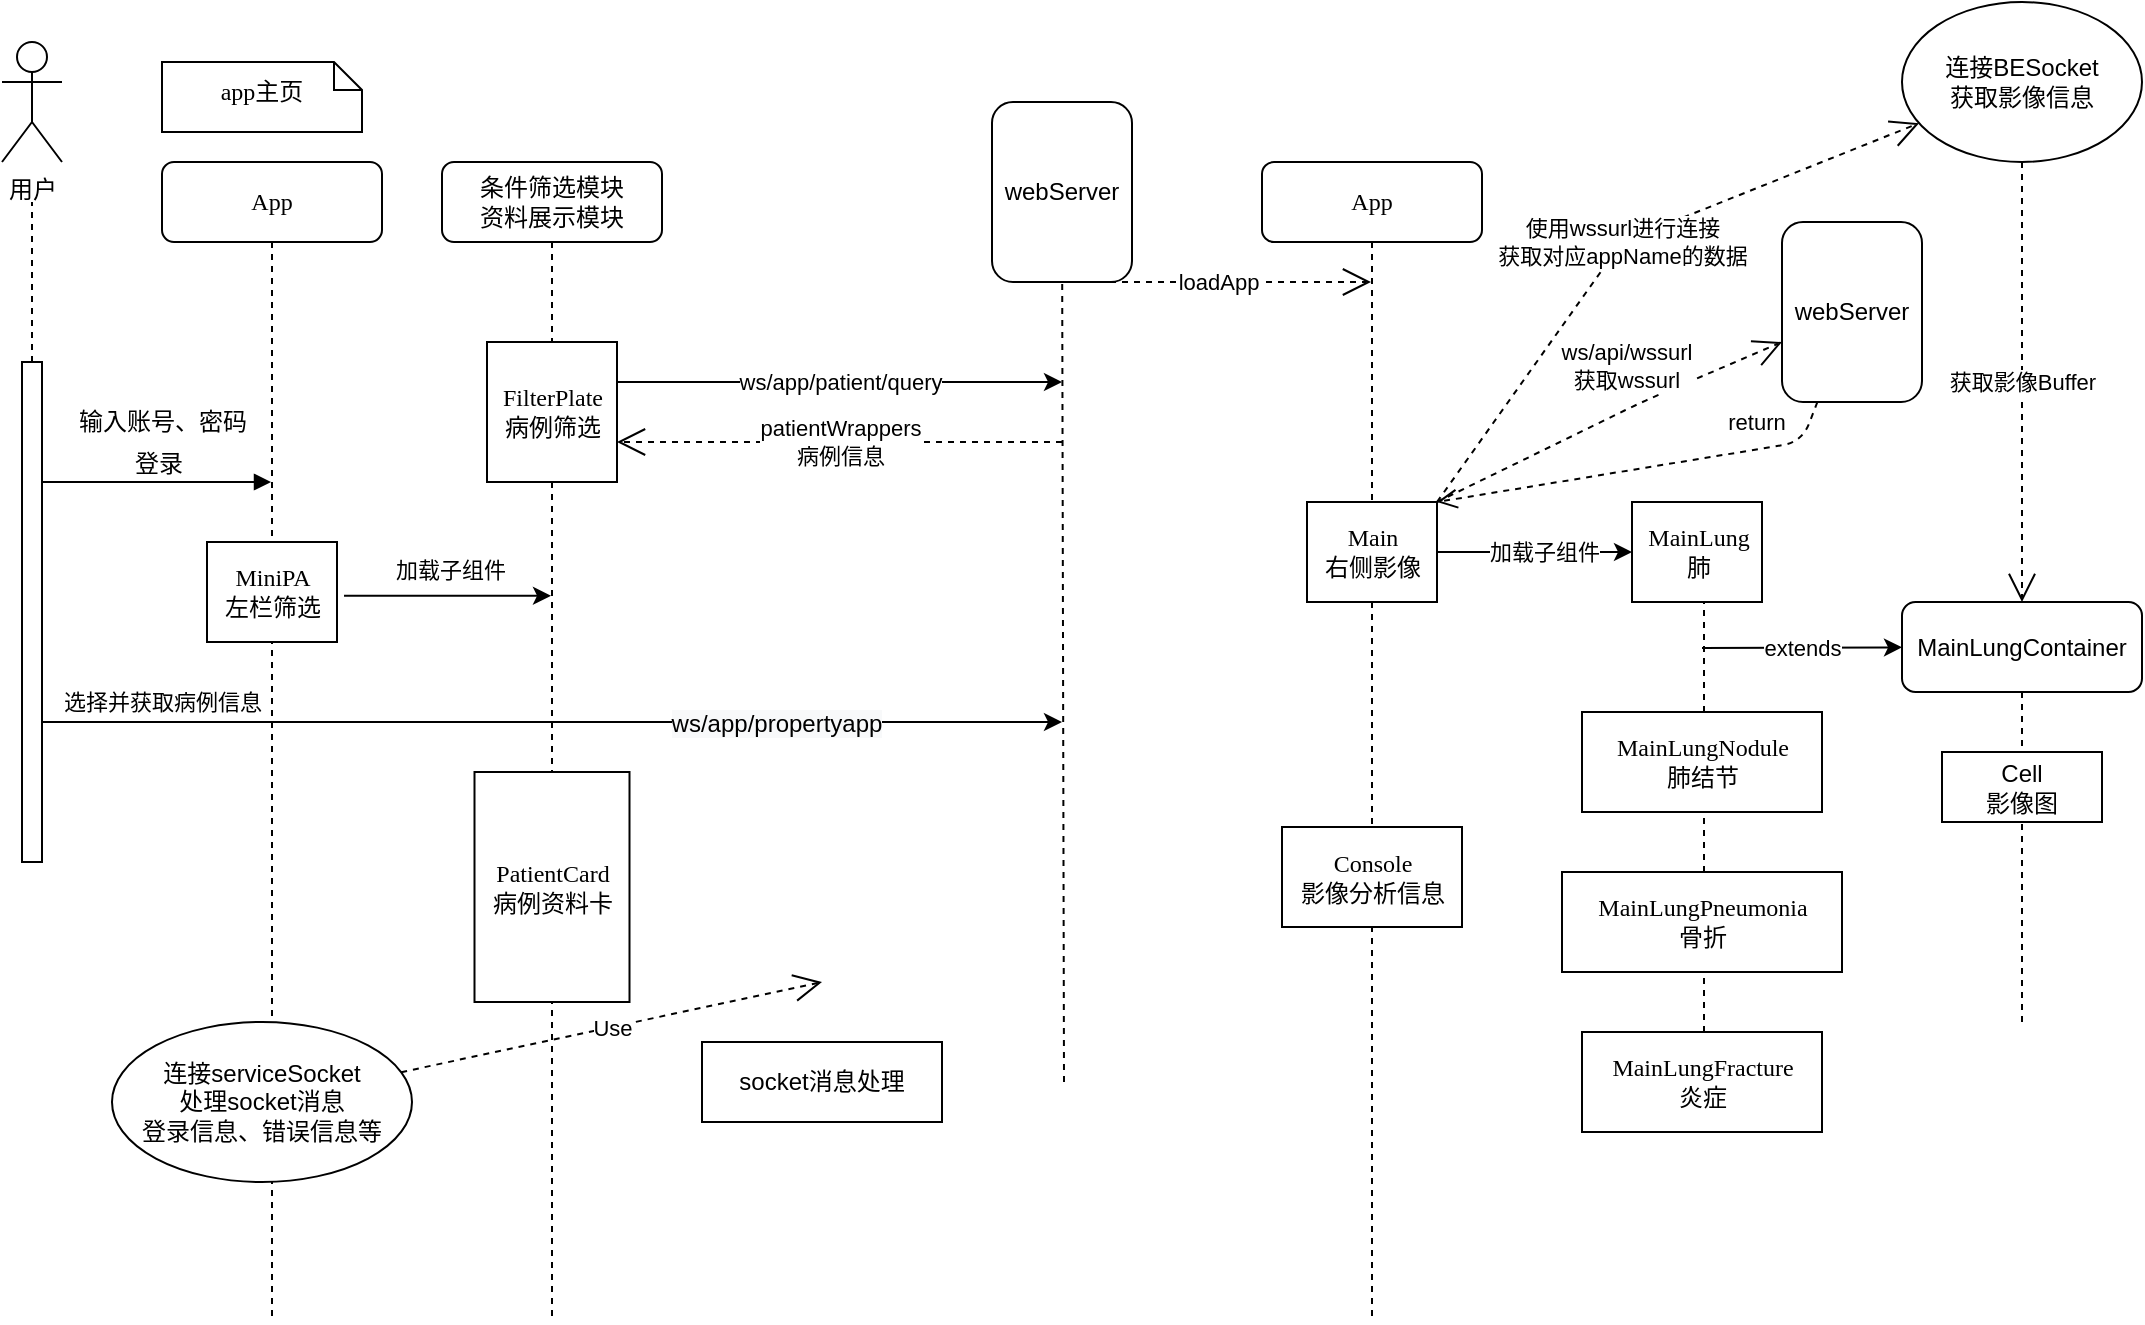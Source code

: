 <mxfile version="14.9.0" type="github">
  <diagram name="Page-1" id="13e1069c-82ec-6db2-03f1-153e76fe0fe0">
    <mxGraphModel dx="1154" dy="594" grid="1" gridSize="10" guides="1" tooltips="1" connect="1" arrows="1" fold="1" page="1" pageScale="1" pageWidth="1100" pageHeight="850" background="none" math="0" shadow="0">
      <root>
        <mxCell id="0" />
        <mxCell id="1" parent="0" />
        <mxCell id="7baba1c4bc27f4b0-2" value="条件筛选模块&lt;br&gt;资料展示模块" style="shape=umlLifeline;perimeter=lifelinePerimeter;whiteSpace=wrap;html=1;container=1;collapsible=0;recursiveResize=0;outlineConnect=0;rounded=1;shadow=0;comic=0;labelBackgroundColor=none;strokeWidth=1;fontFamily=Verdana;fontSize=12;align=center;" parent="1" vertex="1">
          <mxGeometry x="240" y="80" width="110" height="580" as="geometry" />
        </mxCell>
        <mxCell id="7baba1c4bc27f4b0-10" value="FilterPlate&lt;br&gt;病例筛选" style="html=1;points=[];perimeter=orthogonalPerimeter;rounded=0;shadow=0;comic=0;labelBackgroundColor=none;strokeWidth=1;fontFamily=Verdana;fontSize=12;align=center;" parent="7baba1c4bc27f4b0-2" vertex="1">
          <mxGeometry x="22.5" y="90" width="65" height="70" as="geometry" />
        </mxCell>
        <mxCell id="7baba1c4bc27f4b0-8" value="App" style="shape=umlLifeline;perimeter=lifelinePerimeter;whiteSpace=wrap;html=1;container=1;collapsible=0;recursiveResize=0;outlineConnect=0;rounded=1;shadow=0;comic=0;labelBackgroundColor=none;strokeWidth=1;fontFamily=Verdana;fontSize=12;align=center;" parent="1" vertex="1">
          <mxGeometry x="100" y="80" width="110" height="580" as="geometry" />
        </mxCell>
        <mxCell id="7baba1c4bc27f4b0-9" value="MiniPA&lt;br&gt;左栏筛选" style="html=1;points=[];perimeter=orthogonalPerimeter;rounded=0;shadow=0;comic=0;labelBackgroundColor=none;strokeWidth=1;fontFamily=Verdana;fontSize=12;align=center;" parent="7baba1c4bc27f4b0-8" vertex="1">
          <mxGeometry x="22.5" y="190" width="65" height="50" as="geometry" />
        </mxCell>
        <mxCell id="7baba1c4bc27f4b0-40" value="app主页" style="shape=note;whiteSpace=wrap;html=1;size=14;verticalAlign=middle;align=center;spacingTop=-6;rounded=0;shadow=0;comic=0;labelBackgroundColor=none;strokeWidth=1;fontFamily=Verdana;fontSize=12;" parent="1" vertex="1">
          <mxGeometry x="100" y="30" width="100" height="35" as="geometry" />
        </mxCell>
        <mxCell id="CF_FWANQ5Wj2ceeT_asj-1" value="用户" style="shape=umlActor;verticalLabelPosition=bottom;verticalAlign=top;html=1;outlineConnect=0;" parent="1" vertex="1">
          <mxGeometry x="20" y="20" width="30" height="60" as="geometry" />
        </mxCell>
        <mxCell id="CF_FWANQ5Wj2ceeT_asj-2" value="" style="html=1;points=[];perimeter=orthogonalPerimeter;rounded=0;shadow=0;comic=0;labelBackgroundColor=none;strokeWidth=1;fontFamily=Verdana;fontSize=12;align=center;" parent="1" vertex="1">
          <mxGeometry x="30" y="180" width="10" height="250" as="geometry" />
        </mxCell>
        <mxCell id="CF_FWANQ5Wj2ceeT_asj-5" value="" style="endArrow=none;dashed=1;html=1;" parent="1" source="CF_FWANQ5Wj2ceeT_asj-2" edge="1">
          <mxGeometry width="50" height="50" relative="1" as="geometry">
            <mxPoint x="20" y="170" as="sourcePoint" />
            <mxPoint x="35" y="100" as="targetPoint" />
          </mxGeometry>
        </mxCell>
        <mxCell id="CF_FWANQ5Wj2ceeT_asj-6" value="登录" style="html=1;verticalAlign=bottom;endArrow=block;labelBackgroundColor=none;fontFamily=Verdana;fontSize=12;edgeStyle=elbowEdgeStyle;elbow=vertical;" parent="1" target="7baba1c4bc27f4b0-8" edge="1">
          <mxGeometry relative="1" as="geometry">
            <mxPoint x="40" y="240" as="sourcePoint" />
            <mxPoint x="120" y="250" as="targetPoint" />
            <Array as="points">
              <mxPoint x="100" y="240" />
              <mxPoint x="70" y="230" />
            </Array>
          </mxGeometry>
        </mxCell>
        <mxCell id="CF_FWANQ5Wj2ceeT_asj-11" value="输入账号、密码" style="text;html=1;align=center;verticalAlign=middle;resizable=0;points=[];autosize=1;strokeColor=none;" parent="1" vertex="1">
          <mxGeometry x="50" y="200" width="100" height="20" as="geometry" />
        </mxCell>
        <mxCell id="CF_FWANQ5Wj2ceeT_asj-12" value="" style="endArrow=classic;html=1;exitX=1.054;exitY=0.538;exitDx=0;exitDy=0;exitPerimeter=0;" parent="1" source="7baba1c4bc27f4b0-9" target="7baba1c4bc27f4b0-2" edge="1">
          <mxGeometry width="50" height="50" relative="1" as="geometry">
            <mxPoint x="310" y="230" as="sourcePoint" />
            <mxPoint x="360" y="180" as="targetPoint" />
          </mxGeometry>
        </mxCell>
        <mxCell id="CF_FWANQ5Wj2ceeT_asj-13" value="加载子组件" style="edgeLabel;html=1;align=center;verticalAlign=middle;resizable=0;points=[];" parent="CF_FWANQ5Wj2ceeT_asj-12" vertex="1" connectable="0">
          <mxGeometry x="0.298" y="-3" relative="1" as="geometry">
            <mxPoint x="-14" y="-16" as="offset" />
          </mxGeometry>
        </mxCell>
        <mxCell id="CF_FWANQ5Wj2ceeT_asj-14" value="PatientCard&lt;br&gt;病例资料卡" style="html=1;points=[];perimeter=orthogonalPerimeter;rounded=0;shadow=0;comic=0;labelBackgroundColor=none;strokeWidth=1;fontFamily=Verdana;fontSize=12;align=center;" parent="1" vertex="1">
          <mxGeometry x="256.25" y="385" width="77.5" height="115" as="geometry" />
        </mxCell>
        <mxCell id="CF_FWANQ5Wj2ceeT_asj-16" value="ws/app/patient/query" style="endArrow=classic;html=1;startArrow=none;" parent="1" source="7baba1c4bc27f4b0-10" edge="1">
          <mxGeometry width="50" height="50" relative="1" as="geometry">
            <mxPoint x="390" y="137.353" as="sourcePoint" />
            <mxPoint x="550" y="190" as="targetPoint" />
          </mxGeometry>
        </mxCell>
        <mxCell id="CF_FWANQ5Wj2ceeT_asj-18" value="webServer" style="rounded=1;whiteSpace=wrap;html=1;gradientColor=none;align=center;verticalAlign=middle;" parent="1" vertex="1">
          <mxGeometry x="515" y="50" width="70" height="90" as="geometry" />
        </mxCell>
        <mxCell id="GgmhdhTbTPwPxOHPuyEN-7" value="App" style="shape=umlLifeline;perimeter=lifelinePerimeter;whiteSpace=wrap;html=1;container=1;collapsible=0;recursiveResize=0;outlineConnect=0;rounded=1;shadow=0;comic=0;labelBackgroundColor=none;strokeWidth=1;fontFamily=Verdana;fontSize=12;align=center;" vertex="1" parent="1">
          <mxGeometry x="650" y="80" width="110" height="580" as="geometry" />
        </mxCell>
        <mxCell id="GgmhdhTbTPwPxOHPuyEN-8" value="Console&lt;br&gt;影像分析信息" style="html=1;points=[];perimeter=orthogonalPerimeter;rounded=0;shadow=0;comic=0;labelBackgroundColor=none;strokeWidth=1;fontFamily=Verdana;fontSize=12;align=center;" vertex="1" parent="GgmhdhTbTPwPxOHPuyEN-7">
          <mxGeometry x="10" y="332.5" width="90" height="50" as="geometry" />
        </mxCell>
        <mxCell id="GgmhdhTbTPwPxOHPuyEN-9" value="Main&lt;br&gt;右侧影像" style="html=1;points=[];perimeter=orthogonalPerimeter;rounded=0;shadow=0;comic=0;labelBackgroundColor=none;strokeWidth=1;fontFamily=Verdana;fontSize=12;align=center;" vertex="1" parent="1">
          <mxGeometry x="672.5" y="250" width="65" height="50" as="geometry" />
        </mxCell>
        <mxCell id="GgmhdhTbTPwPxOHPuyEN-19" value="loadApp" style="endArrow=open;endSize=12;dashed=1;html=1;exitX=0.5;exitY=1;exitDx=0;exitDy=0;" edge="1" parent="1" source="CF_FWANQ5Wj2ceeT_asj-18" target="GgmhdhTbTPwPxOHPuyEN-7">
          <mxGeometry width="160" relative="1" as="geometry">
            <mxPoint x="450" y="270" as="sourcePoint" />
            <mxPoint x="700" y="180" as="targetPoint" />
          </mxGeometry>
        </mxCell>
        <mxCell id="GgmhdhTbTPwPxOHPuyEN-20" value="连接BESocket&lt;br&gt;获取影像信息" style="ellipse;whiteSpace=wrap;html=1;" vertex="1" parent="1">
          <mxGeometry x="970" width="120" height="80" as="geometry" />
        </mxCell>
        <mxCell id="GgmhdhTbTPwPxOHPuyEN-23" value="webServer" style="rounded=1;whiteSpace=wrap;html=1;gradientColor=none;align=center;verticalAlign=middle;" vertex="1" parent="1">
          <mxGeometry x="910" y="110" width="70" height="90" as="geometry" />
        </mxCell>
        <mxCell id="GgmhdhTbTPwPxOHPuyEN-24" value="ws/api/wssurl&lt;br&gt;获取wssurl" style="endArrow=open;endSize=12;dashed=1;html=1;" edge="1" parent="1" source="GgmhdhTbTPwPxOHPuyEN-9" target="GgmhdhTbTPwPxOHPuyEN-23">
          <mxGeometry x="0.2" y="20" width="160" relative="1" as="geometry">
            <mxPoint x="780" y="280" as="sourcePoint" />
            <mxPoint x="610" y="270" as="targetPoint" />
            <Array as="points">
              <mxPoint x="840" y="200" />
            </Array>
            <mxPoint as="offset" />
          </mxGeometry>
        </mxCell>
        <mxCell id="GgmhdhTbTPwPxOHPuyEN-26" value="return" style="html=1;verticalAlign=bottom;endArrow=open;dashed=1;endSize=8;" edge="1" parent="1" source="GgmhdhTbTPwPxOHPuyEN-23" target="GgmhdhTbTPwPxOHPuyEN-9">
          <mxGeometry x="-0.579" y="-5" relative="1" as="geometry">
            <mxPoint x="570" y="260" as="sourcePoint" />
            <mxPoint x="738" y="264" as="targetPoint" />
            <Array as="points">
              <mxPoint x="920" y="220" />
            </Array>
            <mxPoint as="offset" />
          </mxGeometry>
        </mxCell>
        <mxCell id="GgmhdhTbTPwPxOHPuyEN-27" value="使用wssurl进行连接&lt;br&gt;获取对应appName的数据" style="endArrow=open;endSize=12;dashed=1;html=1;" edge="1" parent="1" source="GgmhdhTbTPwPxOHPuyEN-9" target="GgmhdhTbTPwPxOHPuyEN-20">
          <mxGeometry width="160" relative="1" as="geometry">
            <mxPoint x="720" y="220" as="sourcePoint" />
            <mxPoint x="880" y="220" as="targetPoint" />
            <Array as="points">
              <mxPoint x="830" y="120" />
            </Array>
          </mxGeometry>
        </mxCell>
        <mxCell id="GgmhdhTbTPwPxOHPuyEN-28" value="连接serviceSocket&lt;br&gt;处理socket消息&lt;br&gt;登录信息、错误信息等" style="ellipse;whiteSpace=wrap;html=1;" vertex="1" parent="1">
          <mxGeometry x="75" y="510" width="150" height="80" as="geometry" />
        </mxCell>
        <mxCell id="GgmhdhTbTPwPxOHPuyEN-29" value="MainLung&lt;br&gt;肺" style="html=1;points=[];perimeter=orthogonalPerimeter;rounded=0;shadow=0;comic=0;labelBackgroundColor=none;strokeWidth=1;fontFamily=Verdana;fontSize=12;align=center;" vertex="1" parent="1">
          <mxGeometry x="835" y="250" width="65" height="50" as="geometry" />
        </mxCell>
        <mxCell id="GgmhdhTbTPwPxOHPuyEN-30" value="" style="endArrow=classic;html=1;" edge="1" parent="1" source="GgmhdhTbTPwPxOHPuyEN-9" target="GgmhdhTbTPwPxOHPuyEN-29">
          <mxGeometry width="50" height="50" relative="1" as="geometry">
            <mxPoint x="850" y="360" as="sourcePoint" />
            <mxPoint x="900" y="310" as="targetPoint" />
          </mxGeometry>
        </mxCell>
        <mxCell id="GgmhdhTbTPwPxOHPuyEN-31" value="加载子组件" style="edgeLabel;html=1;align=center;verticalAlign=middle;resizable=0;points=[];" vertex="1" connectable="0" parent="GgmhdhTbTPwPxOHPuyEN-30">
          <mxGeometry x="-0.143" y="-1" relative="1" as="geometry">
            <mxPoint x="11" y="-1" as="offset" />
          </mxGeometry>
        </mxCell>
        <mxCell id="GgmhdhTbTPwPxOHPuyEN-51" value="" style="endArrow=none;dashed=1;html=1;startArrow=none;" edge="1" parent="1" target="GgmhdhTbTPwPxOHPuyEN-29">
          <mxGeometry width="50" height="50" relative="1" as="geometry">
            <mxPoint x="871" y="355" as="sourcePoint" />
            <mxPoint x="871" y="285" as="targetPoint" />
          </mxGeometry>
        </mxCell>
        <mxCell id="GgmhdhTbTPwPxOHPuyEN-46" value="MainLungNodule&lt;br&gt;肺结节" style="html=1;points=[];perimeter=orthogonalPerimeter;rounded=0;shadow=0;comic=0;labelBackgroundColor=none;strokeWidth=1;fontFamily=Verdana;fontSize=12;align=center;" vertex="1" parent="1">
          <mxGeometry x="810" y="355" width="120" height="50" as="geometry" />
        </mxCell>
        <mxCell id="GgmhdhTbTPwPxOHPuyEN-52" value="" style="endArrow=none;dashed=1;html=1;startArrow=none;" edge="1" parent="1">
          <mxGeometry width="50" height="50" relative="1" as="geometry">
            <mxPoint x="871" y="435" as="sourcePoint" />
            <mxPoint x="871" y="405" as="targetPoint" />
          </mxGeometry>
        </mxCell>
        <mxCell id="GgmhdhTbTPwPxOHPuyEN-47" value="MainLungPneumonia&lt;br&gt;骨折" style="html=1;points=[];perimeter=orthogonalPerimeter;rounded=0;shadow=0;comic=0;labelBackgroundColor=none;strokeWidth=1;fontFamily=Verdana;fontSize=12;align=center;" vertex="1" parent="1">
          <mxGeometry x="800" y="435" width="140" height="50" as="geometry" />
        </mxCell>
        <mxCell id="GgmhdhTbTPwPxOHPuyEN-53" value="" style="endArrow=none;dashed=1;html=1;startArrow=none;" edge="1" parent="1">
          <mxGeometry width="50" height="50" relative="1" as="geometry">
            <mxPoint x="871" y="515" as="sourcePoint" />
            <mxPoint x="871" y="485" as="targetPoint" />
          </mxGeometry>
        </mxCell>
        <mxCell id="GgmhdhTbTPwPxOHPuyEN-48" value="MainLungFracture&lt;br&gt;炎症" style="html=1;points=[];perimeter=orthogonalPerimeter;rounded=0;shadow=0;comic=0;labelBackgroundColor=none;strokeWidth=1;fontFamily=Verdana;fontSize=12;align=center;" vertex="1" parent="1">
          <mxGeometry x="810" y="515" width="120" height="50" as="geometry" />
        </mxCell>
        <mxCell id="GgmhdhTbTPwPxOHPuyEN-57" value="MainLungContainer" style="rounded=1;whiteSpace=wrap;html=1;" vertex="1" parent="1">
          <mxGeometry x="970" y="300" width="120" height="45" as="geometry" />
        </mxCell>
        <mxCell id="GgmhdhTbTPwPxOHPuyEN-58" value="extends" style="endArrow=classic;html=1;" edge="1" parent="1" target="GgmhdhTbTPwPxOHPuyEN-57">
          <mxGeometry width="50" height="50" relative="1" as="geometry">
            <mxPoint x="870" y="323" as="sourcePoint" />
            <mxPoint x="1020" y="400" as="targetPoint" />
          </mxGeometry>
        </mxCell>
        <mxCell id="GgmhdhTbTPwPxOHPuyEN-59" value="" style="endArrow=none;dashed=1;html=1;" edge="1" parent="1" target="GgmhdhTbTPwPxOHPuyEN-57">
          <mxGeometry width="50" height="50" relative="1" as="geometry">
            <mxPoint x="1030" y="510" as="sourcePoint" />
            <mxPoint x="1020" y="400" as="targetPoint" />
          </mxGeometry>
        </mxCell>
        <mxCell id="GgmhdhTbTPwPxOHPuyEN-60" value="Cell&lt;br&gt;影像图" style="rounded=0;whiteSpace=wrap;html=1;" vertex="1" parent="1">
          <mxGeometry x="990" y="375" width="80" height="35" as="geometry" />
        </mxCell>
        <mxCell id="GgmhdhTbTPwPxOHPuyEN-61" value="获取影像Buffer" style="endArrow=open;endSize=12;dashed=1;html=1;exitX=0.5;exitY=1;exitDx=0;exitDy=0;" edge="1" parent="1" source="GgmhdhTbTPwPxOHPuyEN-20" target="GgmhdhTbTPwPxOHPuyEN-57">
          <mxGeometry width="160" relative="1" as="geometry">
            <mxPoint x="1040" y="100" as="sourcePoint" />
            <mxPoint x="610" y="260" as="targetPoint" />
          </mxGeometry>
        </mxCell>
        <mxCell id="GgmhdhTbTPwPxOHPuyEN-62" value="Use" style="endArrow=open;endSize=12;dashed=1;html=1;" edge="1" parent="1" source="GgmhdhTbTPwPxOHPuyEN-28">
          <mxGeometry width="160" relative="1" as="geometry">
            <mxPoint x="450" y="350" as="sourcePoint" />
            <mxPoint x="430" y="490" as="targetPoint" />
          </mxGeometry>
        </mxCell>
        <mxCell id="GgmhdhTbTPwPxOHPuyEN-63" value="socket消息处理" style="rounded=0;whiteSpace=wrap;html=1;" vertex="1" parent="1">
          <mxGeometry x="370" y="520" width="120" height="40" as="geometry" />
        </mxCell>
        <mxCell id="GgmhdhTbTPwPxOHPuyEN-65" value="" style="endArrow=none;dashed=1;html=1;" edge="1" parent="1" target="CF_FWANQ5Wj2ceeT_asj-18">
          <mxGeometry width="50" height="50" relative="1" as="geometry">
            <mxPoint x="551" y="540" as="sourcePoint" />
            <mxPoint x="560" y="130" as="targetPoint" />
          </mxGeometry>
        </mxCell>
        <mxCell id="GgmhdhTbTPwPxOHPuyEN-68" value="patientWrappers&lt;br&gt;病例信息" style="endArrow=open;endSize=12;dashed=1;html=1;" edge="1" parent="1" target="7baba1c4bc27f4b0-10">
          <mxGeometry width="160" relative="1" as="geometry">
            <mxPoint x="550" y="220" as="sourcePoint" />
            <mxPoint x="500" y="350" as="targetPoint" />
          </mxGeometry>
        </mxCell>
        <mxCell id="GgmhdhTbTPwPxOHPuyEN-70" value="选择并获取病例信息" style="endArrow=classic;html=1;" edge="1" parent="1" source="CF_FWANQ5Wj2ceeT_asj-2">
          <mxGeometry x="-0.765" y="10" width="50" height="50" relative="1" as="geometry">
            <mxPoint x="400" y="370" as="sourcePoint" />
            <mxPoint x="550" y="360" as="targetPoint" />
            <mxPoint as="offset" />
          </mxGeometry>
        </mxCell>
        <mxCell id="GgmhdhTbTPwPxOHPuyEN-71" value="&lt;span style=&quot;font-size: 12px ; background-color: rgb(248 , 249 , 250)&quot;&gt;ws/app/propertyapp&lt;/span&gt;" style="edgeLabel;html=1;align=center;verticalAlign=middle;resizable=0;points=[];" vertex="1" connectable="0" parent="GgmhdhTbTPwPxOHPuyEN-70">
          <mxGeometry x="0.439" y="-1" relative="1" as="geometry">
            <mxPoint as="offset" />
          </mxGeometry>
        </mxCell>
      </root>
    </mxGraphModel>
  </diagram>
</mxfile>
